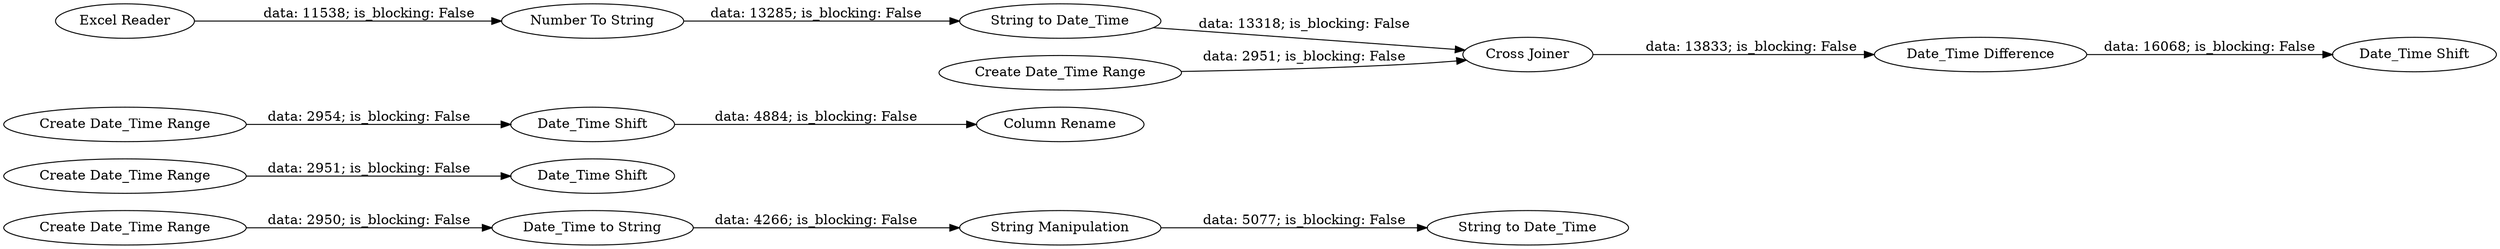digraph {
	"-1147867451767305996_241" [label="Create Date_Time Range"]
	"-1147867451767305996_235" [label="Create Date_Time Range"]
	"-1147867451767305996_236" [label="Date_Time Shift"]
	"-1147867451767305996_238" [label="Create Date_Time Range"]
	"-1147867451767305996_244" [label="Date_Time to String"]
	"-1147867451767305996_242" [label="String Manipulation"]
	"-1147867451767305996_240" [label="Excel Reader"]
	"-1147867451767305996_199" [label="Number To String"]
	"-1147867451767305996_218" [label="Cross Joiner"]
	"-1147867451767305996_220" [label="String to Date_Time"]
	"-1147867451767305996_219" [label="Create Date_Time Range"]
	"-1147867451767305996_229" [label="Date_Time Shift"]
	"-1147867451767305996_243" [label="String to Date_Time"]
	"-1147867451767305996_237" [label="Date_Time Shift"]
	"-1147867451767305996_239" [label="Column Rename"]
	"-1147867451767305996_234" [label="Date_Time Difference"]
	"-1147867451767305996_242" -> "-1147867451767305996_243" [label="data: 5077; is_blocking: False"]
	"-1147867451767305996_240" -> "-1147867451767305996_199" [label="data: 11538; is_blocking: False"]
	"-1147867451767305996_238" -> "-1147867451767305996_237" [label="data: 2954; is_blocking: False"]
	"-1147867451767305996_241" -> "-1147867451767305996_244" [label="data: 2950; is_blocking: False"]
	"-1147867451767305996_219" -> "-1147867451767305996_218" [label="data: 2951; is_blocking: False"]
	"-1147867451767305996_199" -> "-1147867451767305996_220" [label="data: 13285; is_blocking: False"]
	"-1147867451767305996_235" -> "-1147867451767305996_236" [label="data: 2951; is_blocking: False"]
	"-1147867451767305996_244" -> "-1147867451767305996_242" [label="data: 4266; is_blocking: False"]
	"-1147867451767305996_218" -> "-1147867451767305996_234" [label="data: 13833; is_blocking: False"]
	"-1147867451767305996_234" -> "-1147867451767305996_229" [label="data: 16068; is_blocking: False"]
	"-1147867451767305996_237" -> "-1147867451767305996_239" [label="data: 4884; is_blocking: False"]
	"-1147867451767305996_220" -> "-1147867451767305996_218" [label="data: 13318; is_blocking: False"]
	rankdir=LR
}
